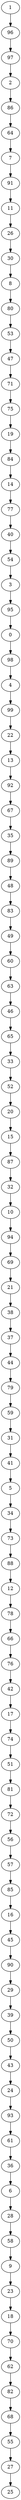 digraph {
  0;
  1;
  2;
  3;
  4;
  5;
  6;
  7;
  8;
  9;
  10;
  11;
  12;
  13;
  14;
  15;
  16;
  17;
  18;
  19;
  20;
  21;
  22;
  23;
  24;
  25;
  26;
  27;
  28;
  29;
  30;
  31;
  32;
  33;
  34;
  35;
  36;
  37;
  38;
  39;
  40;
  41;
  42;
  43;
  44;
  45;
  46;
  47;
  48;
  49;
  50;
  51;
  52;
  53;
  54;
  55;
  56;
  57;
  58;
  59;
  60;
  61;
  62;
  63;
  64;
  65;
  66;
  67;
  68;
  69;
  70;
  71;
  72;
  73;
  74;
  75;
  76;
  77;
  78;
  79;
  80;
  81;
  82;
  83;
  84;
  85;
  86;
  87;
  88;
  89;
  90;
  91;
  92;
  93;
  94;
  95;
  96;
  97;
  98;
  99;
  1 -> 96;
  96 -> 97;
  97 -> 2;
  2 -> 86;
  86 -> 64;
  64 -> 7;
  7 -> 91;
  91 -> 11;
  11 -> 26;
  26 -> 30;
  30 -> 8;
  8 -> 80;
  80 -> 53;
  53 -> 47;
  47 -> 71;
  71 -> 75;
  75 -> 19;
  19 -> 84;
  84 -> 14;
  14 -> 77;
  77 -> 40;
  40 -> 54;
  54 -> 3;
  3 -> 95;
  95 -> 0;
  0 -> 98;
  98 -> 4;
  4 -> 99;
  99 -> 22;
  22 -> 13;
  13 -> 92;
  92 -> 67;
  67 -> 35;
  35 -> 89;
  89 -> 48;
  48 -> 83;
  83 -> 49;
  49 -> 60;
  60 -> 63;
  63 -> 46;
  46 -> 65;
  65 -> 33;
  33 -> 52;
  52 -> 20;
  20 -> 15;
  15 -> 87;
  87 -> 32;
  32 -> 10;
  10 -> 94;
  94 -> 69;
  69 -> 21;
  21 -> 38;
  38 -> 37;
  37 -> 44;
  44 -> 79;
  79 -> 59;
  59 -> 31;
  31 -> 41;
  41 -> 5;
  5 -> 34;
  34 -> 73;
  73 -> 88;
  88 -> 12;
  12 -> 78;
  78 -> 66;
  66 -> 76;
  76 -> 42;
  42 -> 17;
  17 -> 74;
  74 -> 51;
  51 -> 81;
  81 -> 72;
  72 -> 56;
  56 -> 57;
  57 -> 85;
  85 -> 16;
  16 -> 45;
  45 -> 90;
  90 -> 29;
  29 -> 39;
  39 -> 50;
  50 -> 43;
  43 -> 24;
  24 -> 93;
  93 -> 61;
  61 -> 36;
  36 -> 6;
  6 -> 28;
  28 -> 58;
  58 -> 9;
  9 -> 23;
  23 -> 18;
  18 -> 70;
  70 -> 62;
  62 -> 82;
  82 -> 68;
  68 -> 55;
  55 -> 27;
  27 -> 25;
}